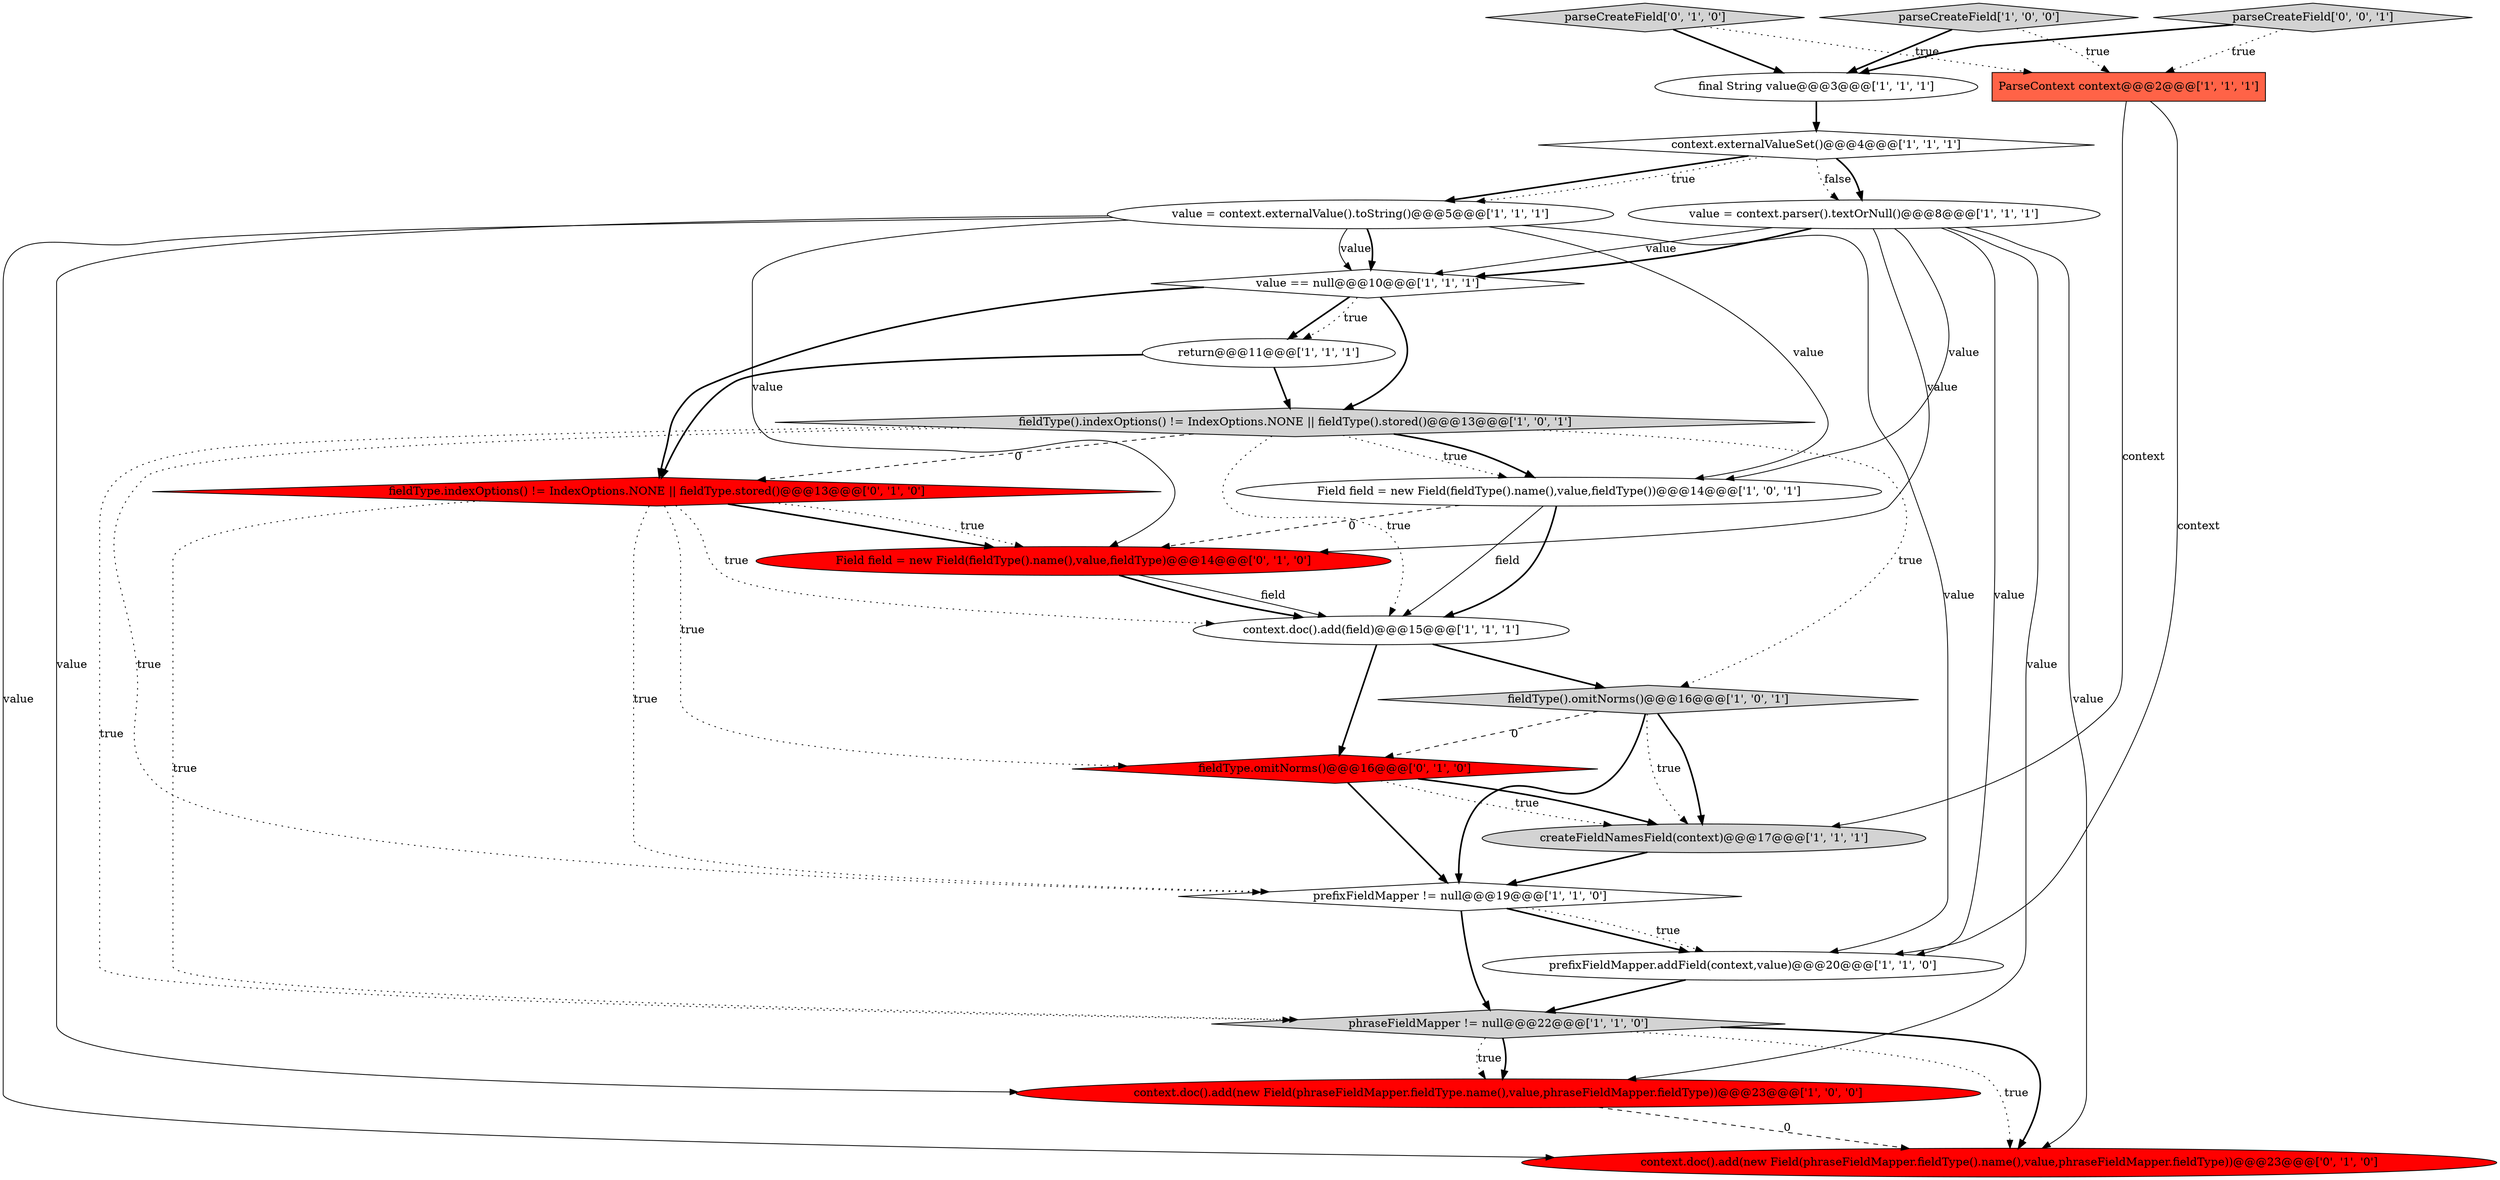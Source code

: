 digraph {
12 [style = filled, label = "context.doc().add(field)@@@15@@@['1', '1', '1']", fillcolor = white, shape = ellipse image = "AAA0AAABBB1BBB"];
1 [style = filled, label = "phraseFieldMapper != null@@@22@@@['1', '1', '0']", fillcolor = lightgray, shape = diamond image = "AAA0AAABBB1BBB"];
8 [style = filled, label = "fieldType().omitNorms()@@@16@@@['1', '0', '1']", fillcolor = lightgray, shape = diamond image = "AAA0AAABBB1BBB"];
10 [style = filled, label = "ParseContext context@@@2@@@['1', '1', '1']", fillcolor = tomato, shape = box image = "AAA0AAABBB1BBB"];
21 [style = filled, label = "Field field = new Field(fieldType().name(),value,fieldType)@@@14@@@['0', '1', '0']", fillcolor = red, shape = ellipse image = "AAA1AAABBB2BBB"];
13 [style = filled, label = "value = context.parser().textOrNull()@@@8@@@['1', '1', '1']", fillcolor = white, shape = ellipse image = "AAA0AAABBB1BBB"];
7 [style = filled, label = "fieldType().indexOptions() != IndexOptions.NONE || fieldType().stored()@@@13@@@['1', '0', '1']", fillcolor = lightgray, shape = diamond image = "AAA0AAABBB1BBB"];
9 [style = filled, label = "context.externalValueSet()@@@4@@@['1', '1', '1']", fillcolor = white, shape = diamond image = "AAA0AAABBB1BBB"];
20 [style = filled, label = "parseCreateField['0', '1', '0']", fillcolor = lightgray, shape = diamond image = "AAA0AAABBB2BBB"];
11 [style = filled, label = "final String value@@@3@@@['1', '1', '1']", fillcolor = white, shape = ellipse image = "AAA0AAABBB1BBB"];
6 [style = filled, label = "createFieldNamesField(context)@@@17@@@['1', '1', '1']", fillcolor = lightgray, shape = ellipse image = "AAA0AAABBB1BBB"];
2 [style = filled, label = "Field field = new Field(fieldType().name(),value,fieldType())@@@14@@@['1', '0', '1']", fillcolor = white, shape = ellipse image = "AAA0AAABBB1BBB"];
4 [style = filled, label = "value = context.externalValue().toString()@@@5@@@['1', '1', '1']", fillcolor = white, shape = ellipse image = "AAA0AAABBB1BBB"];
3 [style = filled, label = "parseCreateField['1', '0', '0']", fillcolor = lightgray, shape = diamond image = "AAA0AAABBB1BBB"];
19 [style = filled, label = "fieldType.indexOptions() != IndexOptions.NONE || fieldType.stored()@@@13@@@['0', '1', '0']", fillcolor = red, shape = diamond image = "AAA1AAABBB2BBB"];
22 [style = filled, label = "parseCreateField['0', '0', '1']", fillcolor = lightgray, shape = diamond image = "AAA0AAABBB3BBB"];
14 [style = filled, label = "prefixFieldMapper.addField(context,value)@@@20@@@['1', '1', '0']", fillcolor = white, shape = ellipse image = "AAA0AAABBB1BBB"];
0 [style = filled, label = "prefixFieldMapper != null@@@19@@@['1', '1', '0']", fillcolor = white, shape = diamond image = "AAA0AAABBB1BBB"];
16 [style = filled, label = "return@@@11@@@['1', '1', '1']", fillcolor = white, shape = ellipse image = "AAA0AAABBB1BBB"];
15 [style = filled, label = "context.doc().add(new Field(phraseFieldMapper.fieldType.name(),value,phraseFieldMapper.fieldType))@@@23@@@['1', '0', '0']", fillcolor = red, shape = ellipse image = "AAA1AAABBB1BBB"];
18 [style = filled, label = "context.doc().add(new Field(phraseFieldMapper.fieldType().name(),value,phraseFieldMapper.fieldType))@@@23@@@['0', '1', '0']", fillcolor = red, shape = ellipse image = "AAA1AAABBB2BBB"];
17 [style = filled, label = "fieldType.omitNorms()@@@16@@@['0', '1', '0']", fillcolor = red, shape = diamond image = "AAA1AAABBB2BBB"];
5 [style = filled, label = "value == null@@@10@@@['1', '1', '1']", fillcolor = white, shape = diamond image = "AAA0AAABBB1BBB"];
13->15 [style = solid, label="value"];
7->2 [style = dotted, label="true"];
19->1 [style = dotted, label="true"];
22->10 [style = dotted, label="true"];
13->2 [style = solid, label="value"];
17->6 [style = bold, label=""];
19->17 [style = dotted, label="true"];
17->6 [style = dotted, label="true"];
1->15 [style = bold, label=""];
9->4 [style = bold, label=""];
3->10 [style = dotted, label="true"];
4->5 [style = solid, label="value"];
12->17 [style = bold, label=""];
16->7 [style = bold, label=""];
3->11 [style = bold, label=""];
15->18 [style = dashed, label="0"];
2->12 [style = solid, label="field"];
19->12 [style = dotted, label="true"];
13->21 [style = solid, label="value"];
1->18 [style = bold, label=""];
8->6 [style = bold, label=""];
6->0 [style = bold, label=""];
19->21 [style = dotted, label="true"];
20->11 [style = bold, label=""];
10->6 [style = solid, label="context"];
9->13 [style = dotted, label="false"];
16->19 [style = bold, label=""];
11->9 [style = bold, label=""];
7->0 [style = dotted, label="true"];
4->15 [style = solid, label="value"];
4->18 [style = solid, label="value"];
2->12 [style = bold, label=""];
14->1 [style = bold, label=""];
7->12 [style = dotted, label="true"];
4->21 [style = solid, label="value"];
21->12 [style = bold, label=""];
1->18 [style = dotted, label="true"];
5->16 [style = bold, label=""];
8->0 [style = bold, label=""];
5->19 [style = bold, label=""];
4->14 [style = solid, label="value"];
0->14 [style = bold, label=""];
13->18 [style = solid, label="value"];
17->0 [style = bold, label=""];
8->6 [style = dotted, label="true"];
13->5 [style = solid, label="value"];
2->21 [style = dashed, label="0"];
7->19 [style = dashed, label="0"];
7->2 [style = bold, label=""];
12->8 [style = bold, label=""];
0->1 [style = bold, label=""];
1->15 [style = dotted, label="true"];
19->0 [style = dotted, label="true"];
20->10 [style = dotted, label="true"];
5->16 [style = dotted, label="true"];
13->5 [style = bold, label=""];
9->4 [style = dotted, label="true"];
8->17 [style = dashed, label="0"];
5->7 [style = bold, label=""];
0->14 [style = dotted, label="true"];
13->14 [style = solid, label="value"];
4->2 [style = solid, label="value"];
7->1 [style = dotted, label="true"];
7->8 [style = dotted, label="true"];
10->14 [style = solid, label="context"];
4->5 [style = bold, label=""];
21->12 [style = solid, label="field"];
22->11 [style = bold, label=""];
9->13 [style = bold, label=""];
19->21 [style = bold, label=""];
}

